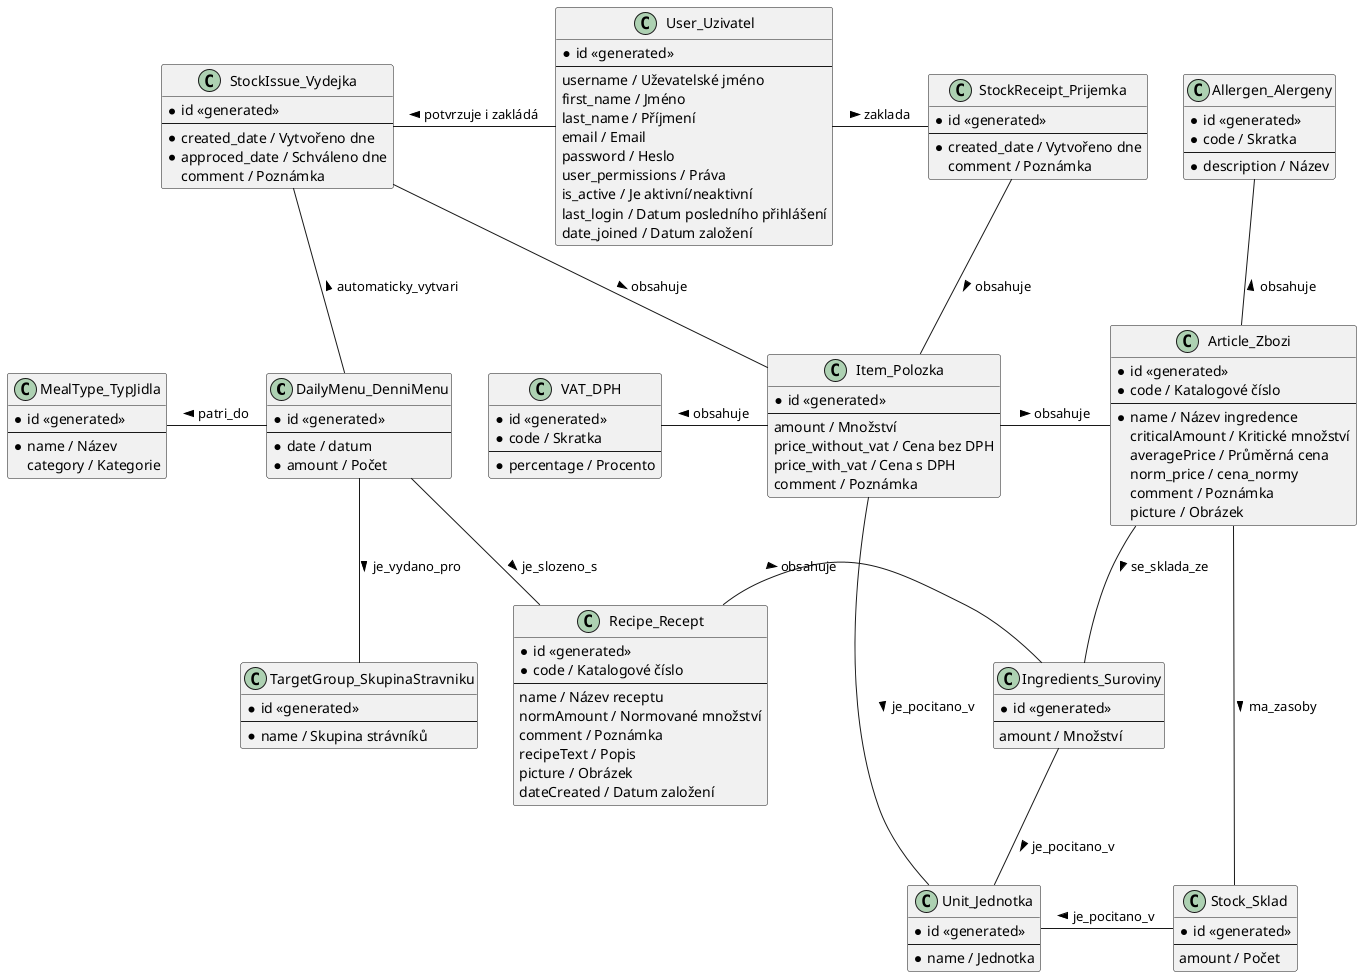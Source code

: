 @startuml "KiCoMa"

DailyMenu_DenniMenu -- Recipe_Recept : > je_slozeno_s

DailyMenu_DenniMenu -- TargetGroup_SkupinaStravniku : je_vydano_pro >
MealType_TypJidla - DailyMenu_DenniMenu : < patri_do
TargetGroup_SkupinaStravniku -[hidden] Recipe_Recept

Recipe_Recept - Ingredients_Suroviny : obsahuje >
Article_Zbozi -- Ingredients_Suroviny : > se_sklada_ze
Ingredients_Suroviny -- Unit_Jednotka : je_pocitano_v >

Allergen_Alergeny -- Article_Zbozi : obsahuje <
Unit_Jednotka - Stock_Sklad : je_pocitano_v <

Article_Zbozi -- Stock_Sklad : ma_zasoby >

StockReceipt_Prijemka -- Item_Polozka : obsahuje >
Item_Polozka - Article_Zbozi : obsahuje >
Item_Polozka -- Unit_Jednotka : je_pocitano_v >
VAT_DPH - Item_Polozka : obsahuje <

StockIssue_Vydejka - Item_Polozka : obsahuje >
StockIssue_Vydejka -- DailyMenu_DenniMenu : automaticky_vytvari <

User_Uzivatel - StockReceipt_Prijemka : zaklada >
StockIssue_Vydejka - User_Uzivatel : potvrzuje i zakládá <

class VAT_DPH {
    *id <<generated>>
    *code / Skratka
    --
    * percentage / Procento
}

class Allergen_Alergeny {
    *id <<generated>>
    *code / Skratka
    --
    *description / Název
}

class Unit_Jednotka {
    *id <<generated>>
    --
    *name / Jednotka
}

class TargetGroup_SkupinaStravniku {
    *id <<generated>>
    --
    *name / Skupina strávníků
}

class MealType_TypJidla {
    *id <<generated>>
    --
    *name / Název
    category / Kategorie
}

class DailyMenu_DenniMenu {
    *id <<generated>>
    --
    *date / datum
    *amount / Počet
}

class Recipe_Recept {
    *id <<generated>>
    *code / Katalogové číslo
    --
    name / Název receptu
    normAmount / Normované množství
    comment / Poznámka
    recipeText / Popis
    picture / Obrázek
    dateCreated / Datum založení
}

class Ingredients_Suroviny {
    *id <<generated>>
    --
    amount / Množství
}

class Article_Zbozi {
    *id <<generated>>
    *code / Katalogové číslo
    --
    *name / Název ingredence
    criticalAmount / Kritické množství
    averagePrice / Průměrná cena
    norm_price / cena_normy
    comment / Poznámka
    picture / Obrázek
}

class Item_Polozka {
    *id <<generated>>
    --
    amount / Množství
    price_without_vat / Cena bez DPH
    price_with_vat / Cena s DPH
    comment / Poznámka
}

class StockReceipt_Prijemka {
    *id <<generated>>
    --
    * created_date / Vytvořeno dne
    comment / Poznámka
}

class StockIssue_Vydejka {
    *id <<generated>>
    --
    * created_date / Vytvořeno dne
    * approced_date / Schváleno dne
    comment / Poznámka
}

class Stock_Sklad {
    *id <<generated>>
    --
    amount / Počet
}

class User_Uzivatel {
    *id <<generated>>
    --
    username / Uževatelské jméno
    first_name / Jméno
    last_name / Příjmení
    email / Email
    password / Heslo
    user_permissions / Práva
    is_active / Je aktivní/neaktivní
    last_login / Datum posledního přihlášení
    date_joined / Datum založení
}

@enduml
